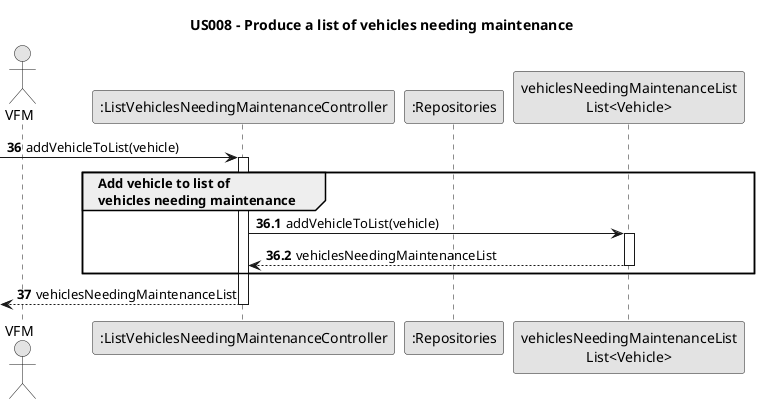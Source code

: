 @startuml
skinparam monochrome true
skinparam packageStyle rectangle
skinparam shadowing false

title US008 - Produce a list of vehicles needing maintenance

actor "VFM" as Employee
participant ":ListVehiclesNeedingMaintenanceController" as CTRL
participant ":Repositories" as RepositorySingleton
participant "vehiclesNeedingMaintenanceList\nList<Vehicle>" as vehiclesNeedingMaintenanceList


autonumber 36
-> CTRL : addVehicleToList(vehicle)

autonumber 36.1

activate CTRL
    group Add vehicle to list of \nvehicles needing maintenance
    CTRL -> vehiclesNeedingMaintenanceList : addVehicleToList(vehicle)
    activate vehiclesNeedingMaintenanceList

    vehiclesNeedingMaintenanceList --> CTRL : vehiclesNeedingMaintenanceList
    deactivate vehiclesNeedingMaintenanceList

    end group

autonumber 37
<-- CTRL : vehiclesNeedingMaintenanceList
deactivate CTRL

@enduml